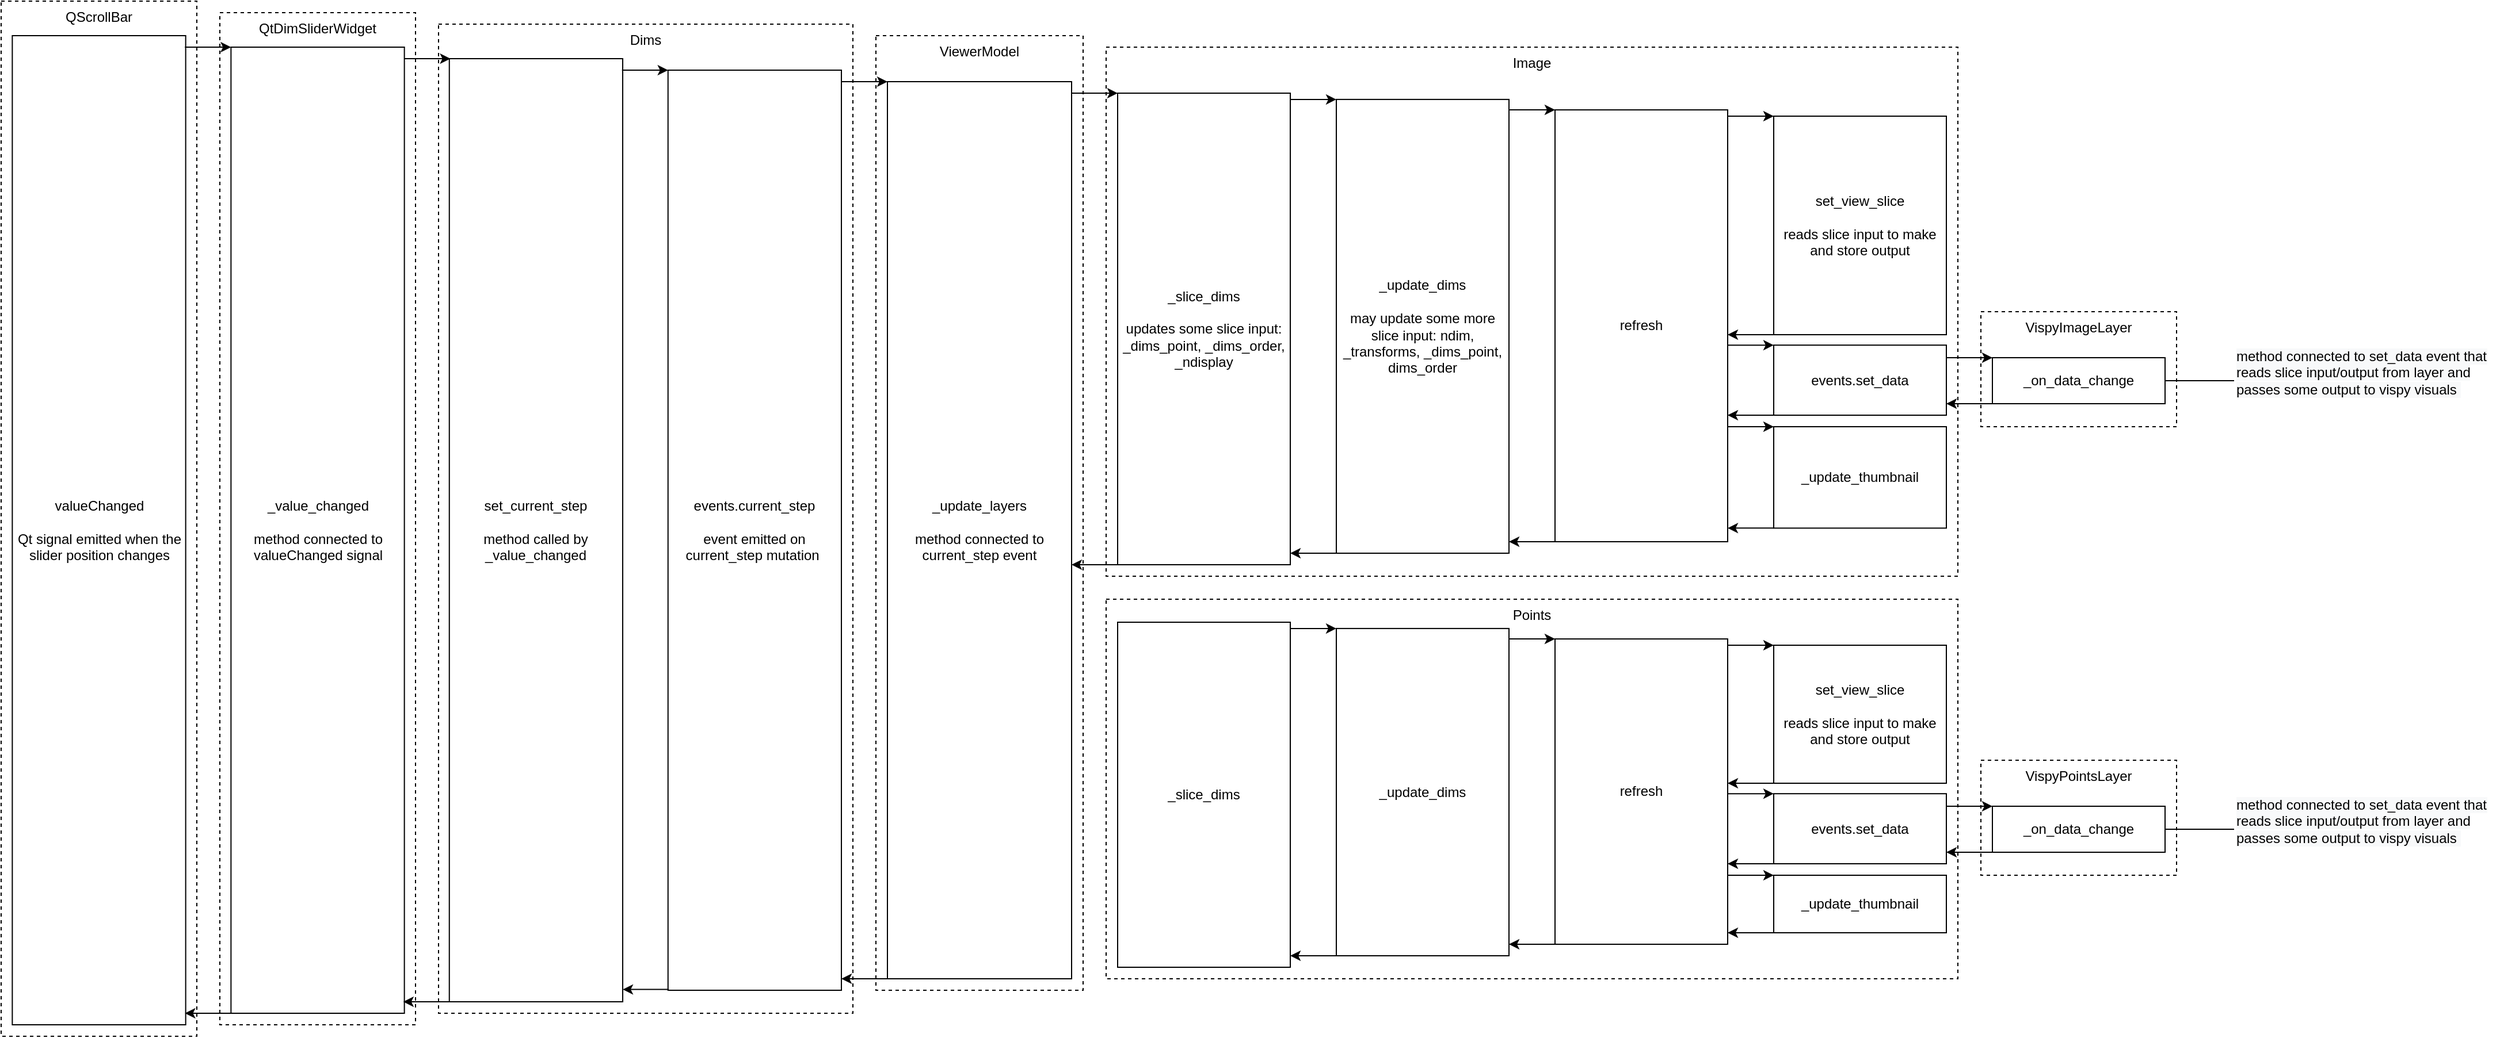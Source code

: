 <mxfile version="20.0.4" type="github">
  <diagram id="Yj_vzEqTpsTSU6RkFpzm" name="Page-1">
    <mxGraphModel dx="3443" dy="1335" grid="1" gridSize="10" guides="1" tooltips="1" connect="1" arrows="1" fold="1" page="1" pageScale="1" pageWidth="850" pageHeight="1100" math="0" shadow="0">
      <root>
        <mxCell id="0" />
        <mxCell id="1" parent="0" />
        <mxCell id="6yyRVk2ILkX0JGuf4gln-32" value="" style="group" vertex="1" connectable="0" parent="1">
          <mxGeometry x="1740" y="300" width="170" height="100" as="geometry" />
        </mxCell>
        <mxCell id="6yyRVk2ILkX0JGuf4gln-20" value="VispyImageLayer" style="rounded=0;whiteSpace=wrap;html=1;verticalAlign=top;align=center;spacingLeft=0;spacingTop=0;dashed=1;" vertex="1" parent="6yyRVk2ILkX0JGuf4gln-32">
          <mxGeometry width="170" height="100" as="geometry" />
        </mxCell>
        <mxCell id="6yyRVk2ILkX0JGuf4gln-21" value="_on_data_change" style="rounded=0;whiteSpace=wrap;html=1;" vertex="1" parent="6yyRVk2ILkX0JGuf4gln-32">
          <mxGeometry x="10" y="40" width="150" height="40" as="geometry" />
        </mxCell>
        <mxCell id="6yyRVk2ILkX0JGuf4gln-4" value="ViewerModel" style="rounded=0;whiteSpace=wrap;html=1;verticalAlign=top;align=center;spacingLeft=0;spacingTop=0;dashed=1;fillColor=none;" vertex="1" parent="1">
          <mxGeometry x="780" y="60" width="180" height="830" as="geometry" />
        </mxCell>
        <mxCell id="6yyRVk2ILkX0JGuf4gln-6" value="_update_layers&lt;br&gt;&lt;br&gt;method connected to current_step event" style="rounded=0;whiteSpace=wrap;html=1;" vertex="1" parent="1">
          <mxGeometry x="790" y="100" width="160" height="780" as="geometry" />
        </mxCell>
        <mxCell id="6yyRVk2ILkX0JGuf4gln-2" value="Dims" style="rounded=0;whiteSpace=wrap;html=1;verticalAlign=top;align=center;spacingLeft=0;spacingTop=0;dashed=1;" vertex="1" parent="1">
          <mxGeometry x="400" y="50" width="360" height="860" as="geometry" />
        </mxCell>
        <mxCell id="6yyRVk2ILkX0JGuf4gln-3" value="events.current_step&lt;br&gt;&lt;br&gt;event emitted on current_step mutation&amp;nbsp;" style="rounded=0;whiteSpace=wrap;html=1;" vertex="1" parent="1">
          <mxGeometry x="599.38" y="90" width="150.63" height="800" as="geometry" />
        </mxCell>
        <mxCell id="6yyRVk2ILkX0JGuf4gln-7" value="Image" style="rounded=0;whiteSpace=wrap;html=1;verticalAlign=top;align=center;spacingLeft=0;spacingTop=0;dashed=1;fillColor=none;" vertex="1" parent="1">
          <mxGeometry x="980" y="70" width="740" height="460" as="geometry" />
        </mxCell>
        <mxCell id="6yyRVk2ILkX0JGuf4gln-5" value="_slice_dims&lt;br&gt;&lt;br&gt;updates some slice input: _dims_point, _dims_order, _ndisplay" style="rounded=0;whiteSpace=wrap;html=1;" vertex="1" parent="1">
          <mxGeometry x="990" y="110" width="150" height="410" as="geometry" />
        </mxCell>
        <mxCell id="6yyRVk2ILkX0JGuf4gln-8" value="_update_dims&lt;br&gt;&lt;br&gt;may update some more slice input: ndim, _transforms, _dims_point, dims_order" style="rounded=0;whiteSpace=wrap;html=1;" vertex="1" parent="1">
          <mxGeometry x="1180" y="115.45" width="150" height="394.55" as="geometry" />
        </mxCell>
        <mxCell id="6yyRVk2ILkX0JGuf4gln-9" value="refresh" style="rounded=0;whiteSpace=wrap;html=1;" vertex="1" parent="1">
          <mxGeometry x="1370" y="124.54" width="150" height="375.46" as="geometry" />
        </mxCell>
        <mxCell id="6yyRVk2ILkX0JGuf4gln-10" value="set_view_slice&lt;br&gt;&lt;br&gt;reads slice input to make and store output" style="rounded=0;whiteSpace=wrap;html=1;" vertex="1" parent="1">
          <mxGeometry x="1560" y="130" width="150" height="190" as="geometry" />
        </mxCell>
        <mxCell id="6yyRVk2ILkX0JGuf4gln-17" value="events.set_data" style="rounded=0;whiteSpace=wrap;html=1;" vertex="1" parent="1">
          <mxGeometry x="1560" y="329.09" width="150" height="60.91" as="geometry" />
        </mxCell>
        <mxCell id="6yyRVk2ILkX0JGuf4gln-19" value="_update_thumbnail" style="rounded=0;whiteSpace=wrap;html=1;" vertex="1" parent="1">
          <mxGeometry x="1560" y="400" width="150" height="88.18" as="geometry" />
        </mxCell>
        <mxCell id="6yyRVk2ILkX0JGuf4gln-46" value="QtDimSliderWidget" style="rounded=0;whiteSpace=wrap;html=1;verticalAlign=top;align=center;spacingLeft=0;spacingTop=0;dashed=1;" vertex="1" parent="1">
          <mxGeometry x="210" y="40" width="170" height="880" as="geometry" />
        </mxCell>
        <mxCell id="6yyRVk2ILkX0JGuf4gln-47" value="_value_changed&lt;br&gt;&lt;br&gt;method connected to valueChanged signal" style="rounded=0;whiteSpace=wrap;html=1;" vertex="1" parent="1">
          <mxGeometry x="219.69" y="70" width="150.63" height="840" as="geometry" />
        </mxCell>
        <mxCell id="6yyRVk2ILkX0JGuf4gln-48" value="QScrollBar" style="rounded=0;whiteSpace=wrap;html=1;verticalAlign=top;align=center;spacingLeft=0;spacingTop=0;dashed=1;" vertex="1" parent="1">
          <mxGeometry x="20" y="30" width="170" height="900" as="geometry" />
        </mxCell>
        <mxCell id="6yyRVk2ILkX0JGuf4gln-49" value="valueChanged&lt;br&gt;&lt;br&gt;Qt signal emitted when the slider position changes" style="rounded=0;whiteSpace=wrap;html=1;" vertex="1" parent="1">
          <mxGeometry x="29.69" y="60" width="150.63" height="860" as="geometry" />
        </mxCell>
        <mxCell id="6yyRVk2ILkX0JGuf4gln-50" value="set_current_step&lt;br&gt;&lt;br&gt;method called by _value_changed" style="rounded=0;whiteSpace=wrap;html=1;" vertex="1" parent="1">
          <mxGeometry x="409.38" y="80" width="150.63" height="820" as="geometry" />
        </mxCell>
        <mxCell id="6yyRVk2ILkX0JGuf4gln-52" value="" style="endArrow=classic;html=1;rounded=0;" edge="1" parent="1">
          <mxGeometry width="50" height="50" relative="1" as="geometry">
            <mxPoint x="179.69" y="70" as="sourcePoint" />
            <mxPoint x="219.69" y="70" as="targetPoint" />
          </mxGeometry>
        </mxCell>
        <mxCell id="6yyRVk2ILkX0JGuf4gln-53" value="" style="endArrow=classic;html=1;rounded=0;" edge="1" parent="1">
          <mxGeometry width="50" height="50" relative="1" as="geometry">
            <mxPoint x="370.32" y="80" as="sourcePoint" />
            <mxPoint x="410.32" y="80" as="targetPoint" />
          </mxGeometry>
        </mxCell>
        <mxCell id="6yyRVk2ILkX0JGuf4gln-54" value="" style="endArrow=classic;html=1;rounded=0;" edge="1" parent="1">
          <mxGeometry width="50" height="50" relative="1" as="geometry">
            <mxPoint x="559.38" y="90" as="sourcePoint" />
            <mxPoint x="599.38" y="90" as="targetPoint" />
          </mxGeometry>
        </mxCell>
        <mxCell id="6yyRVk2ILkX0JGuf4gln-55" value="" style="endArrow=classic;html=1;rounded=0;" edge="1" parent="1">
          <mxGeometry width="50" height="50" relative="1" as="geometry">
            <mxPoint x="750.0" y="100" as="sourcePoint" />
            <mxPoint x="790.0" y="100" as="targetPoint" />
          </mxGeometry>
        </mxCell>
        <mxCell id="6yyRVk2ILkX0JGuf4gln-56" value="" style="endArrow=classic;html=1;rounded=0;" edge="1" parent="1">
          <mxGeometry width="50" height="50" relative="1" as="geometry">
            <mxPoint x="950" y="110" as="sourcePoint" />
            <mxPoint x="990" y="110" as="targetPoint" />
          </mxGeometry>
        </mxCell>
        <mxCell id="6yyRVk2ILkX0JGuf4gln-57" value="" style="endArrow=classic;html=1;rounded=0;" edge="1" parent="1">
          <mxGeometry width="50" height="50" relative="1" as="geometry">
            <mxPoint x="1140" y="115.45" as="sourcePoint" />
            <mxPoint x="1180" y="115.45" as="targetPoint" />
          </mxGeometry>
        </mxCell>
        <mxCell id="6yyRVk2ILkX0JGuf4gln-58" value="" style="endArrow=classic;html=1;rounded=0;" edge="1" parent="1">
          <mxGeometry width="50" height="50" relative="1" as="geometry">
            <mxPoint x="1330" y="124.54" as="sourcePoint" />
            <mxPoint x="1370" y="124.54" as="targetPoint" />
          </mxGeometry>
        </mxCell>
        <mxCell id="6yyRVk2ILkX0JGuf4gln-59" value="" style="endArrow=classic;html=1;rounded=0;" edge="1" parent="1">
          <mxGeometry width="50" height="50" relative="1" as="geometry">
            <mxPoint x="1520" y="130.0" as="sourcePoint" />
            <mxPoint x="1560" y="130.0" as="targetPoint" />
          </mxGeometry>
        </mxCell>
        <mxCell id="6yyRVk2ILkX0JGuf4gln-60" value="" style="endArrow=classic;html=1;rounded=0;" edge="1" parent="1">
          <mxGeometry width="50" height="50" relative="1" as="geometry">
            <mxPoint x="1710" y="340.0" as="sourcePoint" />
            <mxPoint x="1750" y="340.0" as="targetPoint" />
          </mxGeometry>
        </mxCell>
        <mxCell id="6yyRVk2ILkX0JGuf4gln-61" value="" style="endArrow=classic;html=1;rounded=0;" edge="1" parent="1">
          <mxGeometry width="50" height="50" relative="1" as="geometry">
            <mxPoint x="1750" y="380.0" as="sourcePoint" />
            <mxPoint x="1710" y="380" as="targetPoint" />
          </mxGeometry>
        </mxCell>
        <mxCell id="6yyRVk2ILkX0JGuf4gln-62" value="" style="endArrow=classic;html=1;rounded=0;" edge="1" parent="1">
          <mxGeometry width="50" height="50" relative="1" as="geometry">
            <mxPoint x="1560" y="390.0" as="sourcePoint" />
            <mxPoint x="1520" y="390.0" as="targetPoint" />
          </mxGeometry>
        </mxCell>
        <mxCell id="6yyRVk2ILkX0JGuf4gln-63" value="" style="endArrow=classic;html=1;rounded=0;" edge="1" parent="1">
          <mxGeometry width="50" height="50" relative="1" as="geometry">
            <mxPoint x="1560" y="488.18" as="sourcePoint" />
            <mxPoint x="1520" y="488.18" as="targetPoint" />
          </mxGeometry>
        </mxCell>
        <mxCell id="6yyRVk2ILkX0JGuf4gln-64" value="" style="endArrow=classic;html=1;rounded=0;" edge="1" parent="1">
          <mxGeometry width="50" height="50" relative="1" as="geometry">
            <mxPoint x="1520" y="400.0" as="sourcePoint" />
            <mxPoint x="1560" y="400.0" as="targetPoint" />
          </mxGeometry>
        </mxCell>
        <mxCell id="6yyRVk2ILkX0JGuf4gln-65" value="" style="endArrow=classic;html=1;rounded=0;" edge="1" parent="1">
          <mxGeometry width="50" height="50" relative="1" as="geometry">
            <mxPoint x="1520" y="329.09" as="sourcePoint" />
            <mxPoint x="1560" y="329.09" as="targetPoint" />
          </mxGeometry>
        </mxCell>
        <mxCell id="6yyRVk2ILkX0JGuf4gln-66" value="" style="endArrow=classic;html=1;rounded=0;" edge="1" parent="1">
          <mxGeometry width="50" height="50" relative="1" as="geometry">
            <mxPoint x="1370" y="500.0" as="sourcePoint" />
            <mxPoint x="1330" y="500.0" as="targetPoint" />
          </mxGeometry>
        </mxCell>
        <mxCell id="6yyRVk2ILkX0JGuf4gln-67" value="" style="endArrow=classic;html=1;rounded=0;" edge="1" parent="1">
          <mxGeometry width="50" height="50" relative="1" as="geometry">
            <mxPoint x="1180" y="510.0" as="sourcePoint" />
            <mxPoint x="1140" y="510.0" as="targetPoint" />
          </mxGeometry>
        </mxCell>
        <mxCell id="6yyRVk2ILkX0JGuf4gln-68" value="" style="endArrow=classic;html=1;rounded=0;" edge="1" parent="1">
          <mxGeometry width="50" height="50" relative="1" as="geometry">
            <mxPoint x="990" y="520.0" as="sourcePoint" />
            <mxPoint x="950" y="520.0" as="targetPoint" />
          </mxGeometry>
        </mxCell>
        <mxCell id="6yyRVk2ILkX0JGuf4gln-69" value="" style="endArrow=classic;html=1;rounded=0;" edge="1" parent="1">
          <mxGeometry width="50" height="50" relative="1" as="geometry">
            <mxPoint x="790.01" y="880.0" as="sourcePoint" />
            <mxPoint x="750.01" y="880.0" as="targetPoint" />
          </mxGeometry>
        </mxCell>
        <mxCell id="6yyRVk2ILkX0JGuf4gln-70" value="" style="endArrow=classic;html=1;rounded=0;" edge="1" parent="1">
          <mxGeometry width="50" height="50" relative="1" as="geometry">
            <mxPoint x="600.01" y="889.31" as="sourcePoint" />
            <mxPoint x="560.01" y="889.31" as="targetPoint" />
          </mxGeometry>
        </mxCell>
        <mxCell id="6yyRVk2ILkX0JGuf4gln-71" value="" style="endArrow=classic;html=1;rounded=0;" edge="1" parent="1">
          <mxGeometry width="50" height="50" relative="1" as="geometry">
            <mxPoint x="409.38" y="900.0" as="sourcePoint" />
            <mxPoint x="369.38" y="900.0" as="targetPoint" />
          </mxGeometry>
        </mxCell>
        <mxCell id="6yyRVk2ILkX0JGuf4gln-72" value="" style="endArrow=classic;html=1;rounded=0;" edge="1" parent="1">
          <mxGeometry width="50" height="50" relative="1" as="geometry">
            <mxPoint x="219.69" y="910.0" as="sourcePoint" />
            <mxPoint x="179.69" y="910.0" as="targetPoint" />
          </mxGeometry>
        </mxCell>
        <mxCell id="6yyRVk2ILkX0JGuf4gln-73" value="&lt;span style=&quot;color: rgb(0, 0, 0); font-family: Helvetica; font-size: 12px; font-style: normal; font-variant-ligatures: normal; font-variant-caps: normal; font-weight: 400; letter-spacing: normal; orphans: 2; text-align: center; text-indent: 0px; text-transform: none; widows: 2; word-spacing: 0px; -webkit-text-stroke-width: 0px; background-color: rgb(248, 249, 250); text-decoration-thickness: initial; text-decoration-style: initial; text-decoration-color: initial; float: none; display: inline !important;&quot;&gt;method connected to set_data event that reads slice input/output from layer and passes some output to vispy visuals&amp;nbsp;&lt;br&gt;&lt;/span&gt;" style="text;whiteSpace=wrap;html=1;" vertex="1" parent="1">
          <mxGeometry x="1960" y="324.77" width="230" height="70.46" as="geometry" />
        </mxCell>
        <mxCell id="6yyRVk2ILkX0JGuf4gln-74" value="" style="endArrow=none;html=1;rounded=0;entryX=0;entryY=0.5;entryDx=0;entryDy=0;exitX=1;exitY=0.5;exitDx=0;exitDy=0;" edge="1" parent="1" source="6yyRVk2ILkX0JGuf4gln-21" target="6yyRVk2ILkX0JGuf4gln-73">
          <mxGeometry width="50" height="50" relative="1" as="geometry">
            <mxPoint x="1350" y="400" as="sourcePoint" />
            <mxPoint x="1400" y="350" as="targetPoint" />
          </mxGeometry>
        </mxCell>
        <mxCell id="6yyRVk2ILkX0JGuf4gln-75" value="" style="endArrow=classic;html=1;rounded=0;" edge="1" parent="1">
          <mxGeometry width="50" height="50" relative="1" as="geometry">
            <mxPoint x="1560" y="320" as="sourcePoint" />
            <mxPoint x="1520" y="320" as="targetPoint" />
          </mxGeometry>
        </mxCell>
        <mxCell id="6yyRVk2ILkX0JGuf4gln-76" value="" style="group" vertex="1" connectable="0" parent="1">
          <mxGeometry x="1740" y="690" width="170" height="100" as="geometry" />
        </mxCell>
        <mxCell id="6yyRVk2ILkX0JGuf4gln-77" value="VispyPointsLayer" style="rounded=0;whiteSpace=wrap;html=1;verticalAlign=top;align=center;spacingLeft=0;spacingTop=0;dashed=1;" vertex="1" parent="6yyRVk2ILkX0JGuf4gln-76">
          <mxGeometry width="170" height="100" as="geometry" />
        </mxCell>
        <mxCell id="6yyRVk2ILkX0JGuf4gln-78" value="_on_data_change" style="rounded=0;whiteSpace=wrap;html=1;" vertex="1" parent="6yyRVk2ILkX0JGuf4gln-76">
          <mxGeometry x="10" y="40" width="150" height="40" as="geometry" />
        </mxCell>
        <mxCell id="6yyRVk2ILkX0JGuf4gln-79" value="Points" style="rounded=0;whiteSpace=wrap;html=1;verticalAlign=top;align=center;spacingLeft=0;spacingTop=0;dashed=1;fillColor=none;" vertex="1" parent="1">
          <mxGeometry x="980" y="550" width="740" height="330" as="geometry" />
        </mxCell>
        <mxCell id="6yyRVk2ILkX0JGuf4gln-80" value="_slice_dims" style="rounded=0;whiteSpace=wrap;html=1;" vertex="1" parent="1">
          <mxGeometry x="990" y="570" width="150" height="300" as="geometry" />
        </mxCell>
        <mxCell id="6yyRVk2ILkX0JGuf4gln-81" value="_update_dims" style="rounded=0;whiteSpace=wrap;html=1;" vertex="1" parent="1">
          <mxGeometry x="1180" y="575.45" width="150" height="284.55" as="geometry" />
        </mxCell>
        <mxCell id="6yyRVk2ILkX0JGuf4gln-82" value="refresh" style="rounded=0;whiteSpace=wrap;html=1;" vertex="1" parent="1">
          <mxGeometry x="1370" y="584.54" width="150" height="265.46" as="geometry" />
        </mxCell>
        <mxCell id="6yyRVk2ILkX0JGuf4gln-83" value="set_view_slice&lt;br&gt;&lt;br&gt;reads slice input to make and store output" style="rounded=0;whiteSpace=wrap;html=1;" vertex="1" parent="1">
          <mxGeometry x="1560" y="590" width="150" height="120" as="geometry" />
        </mxCell>
        <mxCell id="6yyRVk2ILkX0JGuf4gln-84" value="events.set_data" style="rounded=0;whiteSpace=wrap;html=1;" vertex="1" parent="1">
          <mxGeometry x="1560" y="719.09" width="150" height="60.91" as="geometry" />
        </mxCell>
        <mxCell id="6yyRVk2ILkX0JGuf4gln-85" value="_update_thumbnail" style="rounded=0;whiteSpace=wrap;html=1;" vertex="1" parent="1">
          <mxGeometry x="1560" y="790" width="150" height="50" as="geometry" />
        </mxCell>
        <mxCell id="6yyRVk2ILkX0JGuf4gln-86" value="" style="endArrow=classic;html=1;rounded=0;" edge="1" parent="1">
          <mxGeometry width="50" height="50" relative="1" as="geometry">
            <mxPoint x="1140" y="575.45" as="sourcePoint" />
            <mxPoint x="1180" y="575.45" as="targetPoint" />
          </mxGeometry>
        </mxCell>
        <mxCell id="6yyRVk2ILkX0JGuf4gln-87" value="" style="endArrow=classic;html=1;rounded=0;" edge="1" parent="1">
          <mxGeometry width="50" height="50" relative="1" as="geometry">
            <mxPoint x="1330" y="584.54" as="sourcePoint" />
            <mxPoint x="1370" y="584.54" as="targetPoint" />
          </mxGeometry>
        </mxCell>
        <mxCell id="6yyRVk2ILkX0JGuf4gln-88" value="" style="endArrow=classic;html=1;rounded=0;" edge="1" parent="1">
          <mxGeometry width="50" height="50" relative="1" as="geometry">
            <mxPoint x="1520" y="590" as="sourcePoint" />
            <mxPoint x="1560" y="590" as="targetPoint" />
          </mxGeometry>
        </mxCell>
        <mxCell id="6yyRVk2ILkX0JGuf4gln-89" value="" style="endArrow=classic;html=1;rounded=0;" edge="1" parent="1">
          <mxGeometry width="50" height="50" relative="1" as="geometry">
            <mxPoint x="1710" y="730" as="sourcePoint" />
            <mxPoint x="1750" y="730" as="targetPoint" />
          </mxGeometry>
        </mxCell>
        <mxCell id="6yyRVk2ILkX0JGuf4gln-90" value="" style="endArrow=classic;html=1;rounded=0;" edge="1" parent="1">
          <mxGeometry width="50" height="50" relative="1" as="geometry">
            <mxPoint x="1750" y="770" as="sourcePoint" />
            <mxPoint x="1710" y="770" as="targetPoint" />
          </mxGeometry>
        </mxCell>
        <mxCell id="6yyRVk2ILkX0JGuf4gln-91" value="" style="endArrow=classic;html=1;rounded=0;" edge="1" parent="1">
          <mxGeometry width="50" height="50" relative="1" as="geometry">
            <mxPoint x="1560" y="780" as="sourcePoint" />
            <mxPoint x="1520" y="780" as="targetPoint" />
          </mxGeometry>
        </mxCell>
        <mxCell id="6yyRVk2ILkX0JGuf4gln-92" value="" style="endArrow=classic;html=1;rounded=0;" edge="1" parent="1">
          <mxGeometry width="50" height="50" relative="1" as="geometry">
            <mxPoint x="1560" y="840.0" as="sourcePoint" />
            <mxPoint x="1520" y="840.0" as="targetPoint" />
          </mxGeometry>
        </mxCell>
        <mxCell id="6yyRVk2ILkX0JGuf4gln-93" value="" style="endArrow=classic;html=1;rounded=0;" edge="1" parent="1">
          <mxGeometry width="50" height="50" relative="1" as="geometry">
            <mxPoint x="1520" y="790" as="sourcePoint" />
            <mxPoint x="1560" y="790" as="targetPoint" />
          </mxGeometry>
        </mxCell>
        <mxCell id="6yyRVk2ILkX0JGuf4gln-94" value="" style="endArrow=classic;html=1;rounded=0;" edge="1" parent="1">
          <mxGeometry width="50" height="50" relative="1" as="geometry">
            <mxPoint x="1520" y="719.09" as="sourcePoint" />
            <mxPoint x="1560" y="719.09" as="targetPoint" />
          </mxGeometry>
        </mxCell>
        <mxCell id="6yyRVk2ILkX0JGuf4gln-95" value="" style="endArrow=classic;html=1;rounded=0;" edge="1" parent="1">
          <mxGeometry width="50" height="50" relative="1" as="geometry">
            <mxPoint x="1370" y="850" as="sourcePoint" />
            <mxPoint x="1330" y="850.0" as="targetPoint" />
          </mxGeometry>
        </mxCell>
        <mxCell id="6yyRVk2ILkX0JGuf4gln-96" value="" style="endArrow=classic;html=1;rounded=0;" edge="1" parent="1">
          <mxGeometry width="50" height="50" relative="1" as="geometry">
            <mxPoint x="1180" y="860.0" as="sourcePoint" />
            <mxPoint x="1140" y="860.0" as="targetPoint" />
          </mxGeometry>
        </mxCell>
        <mxCell id="6yyRVk2ILkX0JGuf4gln-97" value="&lt;span style=&quot;color: rgb(0, 0, 0); font-family: Helvetica; font-size: 12px; font-style: normal; font-variant-ligatures: normal; font-variant-caps: normal; font-weight: 400; letter-spacing: normal; orphans: 2; text-align: center; text-indent: 0px; text-transform: none; widows: 2; word-spacing: 0px; -webkit-text-stroke-width: 0px; background-color: rgb(248, 249, 250); text-decoration-thickness: initial; text-decoration-style: initial; text-decoration-color: initial; float: none; display: inline !important;&quot;&gt;method connected to set_data event that reads slice input/output from layer and passes some output to vispy visuals&amp;nbsp;&lt;br&gt;&lt;/span&gt;" style="text;whiteSpace=wrap;html=1;" vertex="1" parent="1">
          <mxGeometry x="1960" y="714.77" width="230" height="70.46" as="geometry" />
        </mxCell>
        <mxCell id="6yyRVk2ILkX0JGuf4gln-98" value="" style="endArrow=none;html=1;rounded=0;entryX=0;entryY=0.5;entryDx=0;entryDy=0;exitX=1;exitY=0.5;exitDx=0;exitDy=0;" edge="1" source="6yyRVk2ILkX0JGuf4gln-78" target="6yyRVk2ILkX0JGuf4gln-97" parent="1">
          <mxGeometry width="50" height="50" relative="1" as="geometry">
            <mxPoint x="1350" y="790" as="sourcePoint" />
            <mxPoint x="1400" y="740" as="targetPoint" />
          </mxGeometry>
        </mxCell>
        <mxCell id="6yyRVk2ILkX0JGuf4gln-99" value="" style="endArrow=classic;html=1;rounded=0;" edge="1" parent="1">
          <mxGeometry width="50" height="50" relative="1" as="geometry">
            <mxPoint x="1560" y="710" as="sourcePoint" />
            <mxPoint x="1520" y="710" as="targetPoint" />
          </mxGeometry>
        </mxCell>
      </root>
    </mxGraphModel>
  </diagram>
</mxfile>
